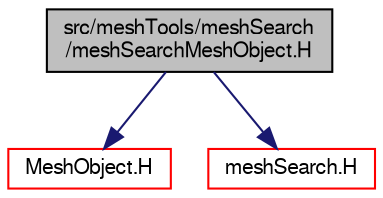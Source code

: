 digraph "src/meshTools/meshSearch/meshSearchMeshObject.H"
{
  bgcolor="transparent";
  edge [fontname="FreeSans",fontsize="10",labelfontname="FreeSans",labelfontsize="10"];
  node [fontname="FreeSans",fontsize="10",shape=record];
  Node1 [label="src/meshTools/meshSearch\l/meshSearchMeshObject.H",height=0.2,width=0.4,color="black", fillcolor="grey75", style="filled" fontcolor="black"];
  Node1 -> Node2 [color="midnightblue",fontsize="10",style="solid",fontname="FreeSans"];
  Node2 [label="MeshObject.H",height=0.2,width=0.4,color="red",URL="$a08017.html"];
  Node1 -> Node3 [color="midnightblue",fontsize="10",style="solid",fontname="FreeSans"];
  Node3 [label="meshSearch.H",height=0.2,width=0.4,color="red",URL="$a06831.html"];
}
